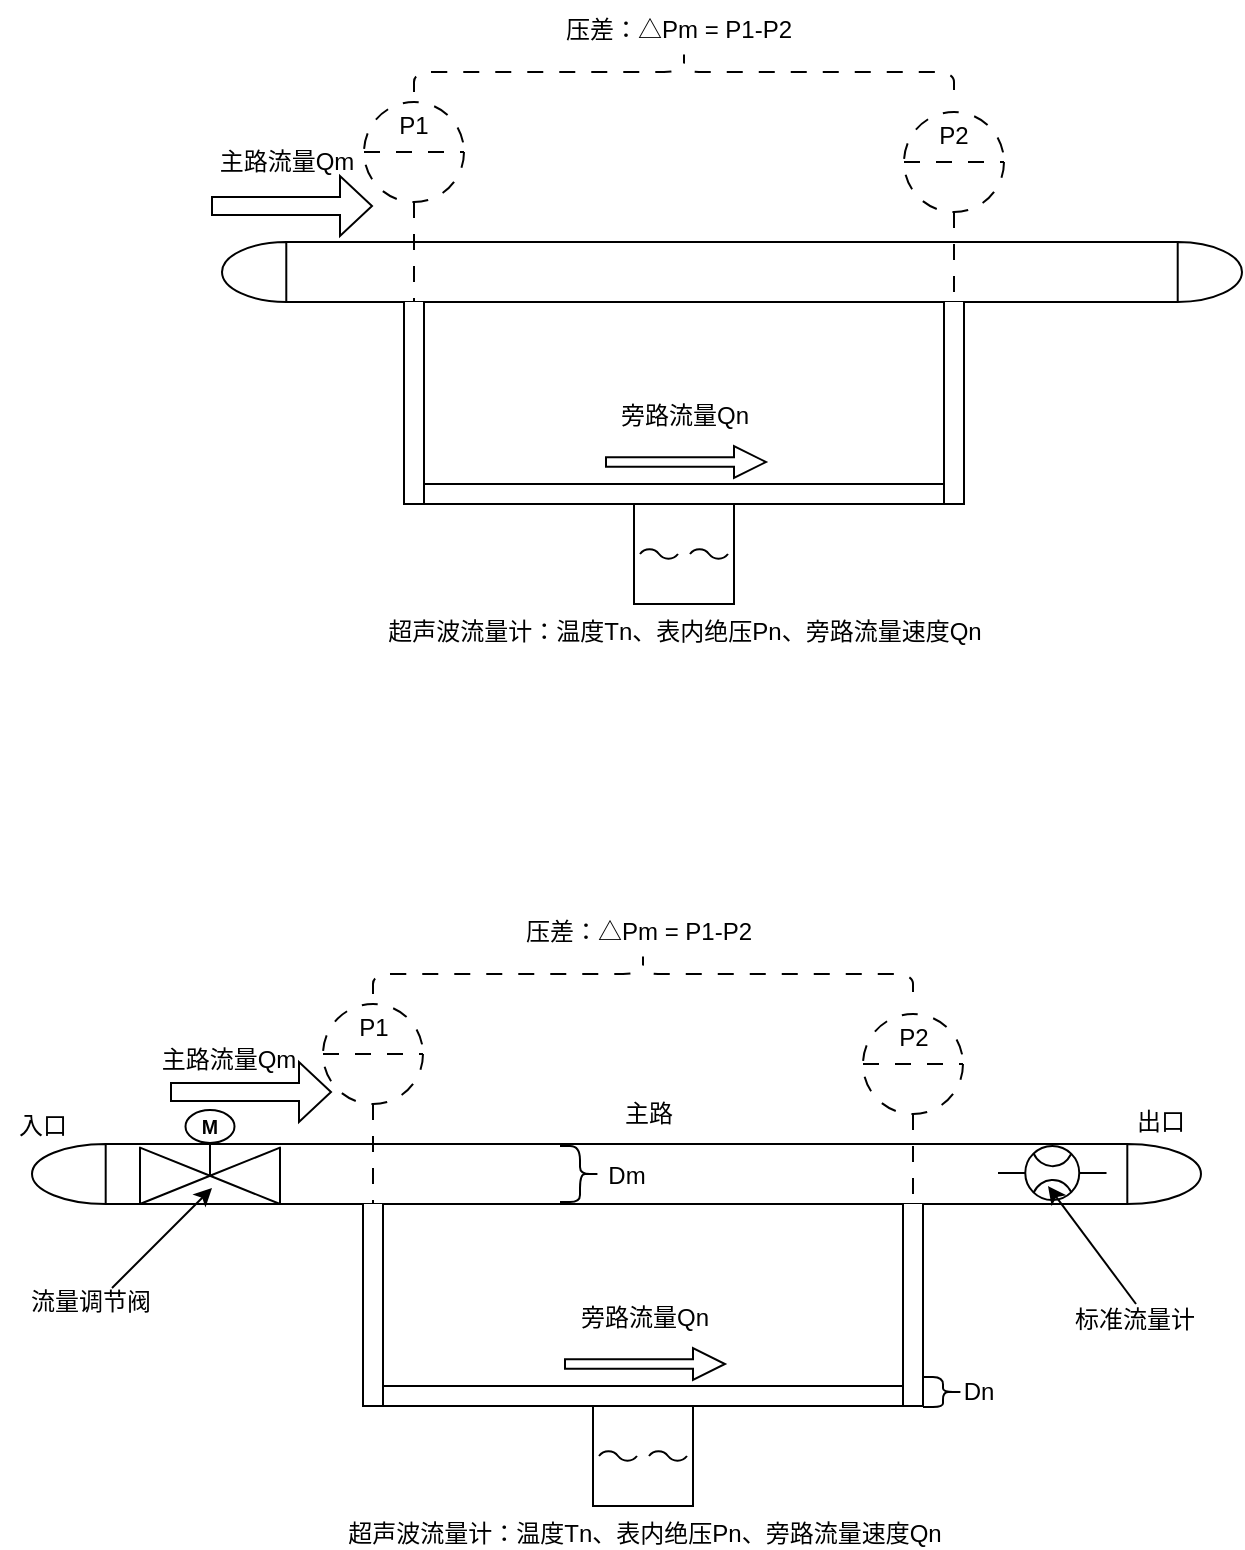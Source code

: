 <mxfile version="26.0.6">
  <diagram name="第 1 页" id="cpeISYIYZUkOvCi9xgJj">
    <mxGraphModel dx="752" dy="524" grid="0" gridSize="10" guides="1" tooltips="1" connect="1" arrows="1" fold="1" page="1" pageScale="1" pageWidth="827" pageHeight="1169" math="0" shadow="0">
      <root>
        <mxCell id="0" />
        <mxCell id="1" parent="0" />
        <mxCell id="qh-8jtC_bbukPa5vGqPG-7" value="" style="shape=mxgraph.pid.vessels.drum_or_condenser;html=1;pointerEvents=1;align=center;verticalLabelPosition=bottom;verticalAlign=top;dashed=0;" vertex="1" parent="1">
          <mxGeometry x="159" y="335" width="510" height="30" as="geometry" />
        </mxCell>
        <mxCell id="qh-8jtC_bbukPa5vGqPG-4" value="" style="html=1;dashed=0;whiteSpace=wrap;shape=partialRectangle;right=0;left=0;" vertex="1" parent="1">
          <mxGeometry x="250" y="456" width="280" height="10" as="geometry" />
        </mxCell>
        <mxCell id="qh-8jtC_bbukPa5vGqPG-1" value="超声波流量计：温度Tn、表内绝压Pn、旁路流量速度Qn" style="verticalLabelPosition=bottom;align=center;outlineConnect=0;dashed=0;html=1;verticalAlign=top;shape=mxgraph.pid.flow_sensors.ultrasonic;" vertex="1" parent="1">
          <mxGeometry x="365" y="466" width="50" height="50" as="geometry" />
        </mxCell>
        <mxCell id="qh-8jtC_bbukPa5vGqPG-2" value="&lt;table cellpadding=&quot;0&quot; cellspacing=&quot;0&quot; style=&quot;font-size:1em;width:100%;height:100%;&quot;&gt;&lt;tbody&gt;&lt;tr&gt;&lt;td align=&quot;center&quot; height=&quot;25&quot;&gt;P1&lt;/td&gt;&lt;/tr&gt;&lt;tr&gt;&lt;td align=&quot;center&quot; height=&quot;25&quot;&gt;&lt;br&gt;&lt;/td&gt;&lt;/tr&gt;&lt;tr&gt;&lt;td align=&quot;center&quot; valign=&quot;bottom&quot;&gt;&lt;/td&gt;&lt;/tr&gt;&lt;/tbody&gt;&lt;/table&gt;" style="html=1;outlineConnect=0;align=center;dashed=1;shape=mxgraph.pid2inst.indicator;mounting=room;overflow=fill;indType=inst;dashPattern=8 8;" vertex="1" parent="1">
          <mxGeometry x="230" y="265" width="50" height="100" as="geometry" />
        </mxCell>
        <mxCell id="qh-8jtC_bbukPa5vGqPG-3" value="&lt;table cellpadding=&quot;0&quot; cellspacing=&quot;0&quot; style=&quot;font-size:1em;width:100%;height:100%;&quot;&gt;&lt;tbody&gt;&lt;tr&gt;&lt;td align=&quot;center&quot; height=&quot;25&quot;&gt;P2&lt;/td&gt;&lt;/tr&gt;&lt;tr&gt;&lt;td align=&quot;center&quot; height=&quot;25&quot;&gt;&lt;br&gt;&lt;/td&gt;&lt;/tr&gt;&lt;tr&gt;&lt;td align=&quot;center&quot; valign=&quot;bottom&quot;&gt;&lt;/td&gt;&lt;/tr&gt;&lt;/tbody&gt;&lt;/table&gt;" style="html=1;outlineConnect=0;align=center;dashed=1;shape=mxgraph.pid2inst.indicator;mounting=room;overflow=fill;indType=inst;dashPattern=8 8;" vertex="1" parent="1">
          <mxGeometry x="500" y="270" width="50" height="100" as="geometry" />
        </mxCell>
        <mxCell id="qh-8jtC_bbukPa5vGqPG-5" value="" style="html=1;dashed=0;whiteSpace=wrap;shape=partialRectangle;right=0;left=0;rotation=-90;" vertex="1" parent="1">
          <mxGeometry x="475" y="410" width="100" height="10" as="geometry" />
        </mxCell>
        <mxCell id="qh-8jtC_bbukPa5vGqPG-8" value="" style="html=1;dashed=0;whiteSpace=wrap;shape=partialRectangle;right=0;left=0;rotation=-90;" vertex="1" parent="1">
          <mxGeometry x="205" y="410" width="100" height="10" as="geometry" />
        </mxCell>
        <mxCell id="qh-8jtC_bbukPa5vGqPG-10" value="" style="shape=singleArrow;whiteSpace=wrap;html=1;" vertex="1" parent="1">
          <mxGeometry x="154" y="302" width="80" height="30" as="geometry" />
        </mxCell>
        <mxCell id="qh-8jtC_bbukPa5vGqPG-12" value="" style="shape=singleArrow;whiteSpace=wrap;html=1;" vertex="1" parent="1">
          <mxGeometry x="351" y="437" width="80" height="16" as="geometry" />
        </mxCell>
        <mxCell id="qh-8jtC_bbukPa5vGqPG-13" value="主路流量Qm" style="text;html=1;align=center;verticalAlign=middle;resizable=0;points=[];autosize=1;strokeColor=none;fillColor=none;" vertex="1" parent="1">
          <mxGeometry x="146" y="280" width="90" height="30" as="geometry" />
        </mxCell>
        <mxCell id="qh-8jtC_bbukPa5vGqPG-14" value="旁路流量Qn" style="text;html=1;align=center;verticalAlign=middle;resizable=0;points=[];autosize=1;strokeColor=none;fillColor=none;" vertex="1" parent="1">
          <mxGeometry x="345" y="407" width="90" height="30" as="geometry" />
        </mxCell>
        <mxCell id="qh-8jtC_bbukPa5vGqPG-15" value="" style="shape=curlyBracket;whiteSpace=wrap;html=1;rounded=1;flipH=1;labelPosition=right;verticalLabelPosition=middle;align=left;verticalAlign=middle;rotation=-90;dashed=1;dashPattern=8 8;" vertex="1" parent="1">
          <mxGeometry x="380" y="115" width="20" height="270" as="geometry" />
        </mxCell>
        <mxCell id="qh-8jtC_bbukPa5vGqPG-17" value="压差：△Pm = P1-P2" style="text;html=1;align=center;verticalAlign=middle;resizable=0;points=[];autosize=1;strokeColor=none;fillColor=none;dashed=1;dashPattern=8 8;" vertex="1" parent="1">
          <mxGeometry x="322" y="214" width="130" height="30" as="geometry" />
        </mxCell>
        <mxCell id="qh-8jtC_bbukPa5vGqPG-18" value="" style="shape=mxgraph.pid.vessels.drum_or_condenser;html=1;pointerEvents=1;align=center;verticalLabelPosition=bottom;verticalAlign=top;dashed=0;" vertex="1" parent="1">
          <mxGeometry x="64" y="786" width="584.5" height="30" as="geometry" />
        </mxCell>
        <mxCell id="qh-8jtC_bbukPa5vGqPG-19" value="" style="html=1;dashed=0;whiteSpace=wrap;shape=partialRectangle;right=0;left=0;" vertex="1" parent="1">
          <mxGeometry x="229.5" y="907" width="280" height="10" as="geometry" />
        </mxCell>
        <mxCell id="qh-8jtC_bbukPa5vGqPG-20" value="超声波流量计：温度Tn、表内绝压Pn、旁路流量速度Qn" style="verticalLabelPosition=bottom;align=center;outlineConnect=0;dashed=0;html=1;verticalAlign=top;shape=mxgraph.pid.flow_sensors.ultrasonic;" vertex="1" parent="1">
          <mxGeometry x="344.5" y="917" width="50" height="50" as="geometry" />
        </mxCell>
        <mxCell id="qh-8jtC_bbukPa5vGqPG-21" value="&lt;table cellpadding=&quot;0&quot; cellspacing=&quot;0&quot; style=&quot;font-size:1em;width:100%;height:100%;&quot;&gt;&lt;tbody&gt;&lt;tr&gt;&lt;td align=&quot;center&quot; height=&quot;25&quot;&gt;P1&lt;/td&gt;&lt;/tr&gt;&lt;tr&gt;&lt;td align=&quot;center&quot; height=&quot;25&quot;&gt;&lt;br&gt;&lt;/td&gt;&lt;/tr&gt;&lt;tr&gt;&lt;td align=&quot;center&quot; valign=&quot;bottom&quot;&gt;&lt;/td&gt;&lt;/tr&gt;&lt;/tbody&gt;&lt;/table&gt;" style="html=1;outlineConnect=0;align=center;dashed=1;shape=mxgraph.pid2inst.indicator;mounting=room;overflow=fill;indType=inst;dashPattern=8 8;" vertex="1" parent="1">
          <mxGeometry x="209.5" y="716" width="50" height="100" as="geometry" />
        </mxCell>
        <mxCell id="qh-8jtC_bbukPa5vGqPG-22" value="&lt;table cellpadding=&quot;0&quot; cellspacing=&quot;0&quot; style=&quot;font-size:1em;width:100%;height:100%;&quot;&gt;&lt;tbody&gt;&lt;tr&gt;&lt;td align=&quot;center&quot; height=&quot;25&quot;&gt;P2&lt;/td&gt;&lt;/tr&gt;&lt;tr&gt;&lt;td align=&quot;center&quot; height=&quot;25&quot;&gt;&lt;br&gt;&lt;/td&gt;&lt;/tr&gt;&lt;tr&gt;&lt;td align=&quot;center&quot; valign=&quot;bottom&quot;&gt;&lt;/td&gt;&lt;/tr&gt;&lt;/tbody&gt;&lt;/table&gt;" style="html=1;outlineConnect=0;align=center;dashed=1;shape=mxgraph.pid2inst.indicator;mounting=room;overflow=fill;indType=inst;dashPattern=8 8;" vertex="1" parent="1">
          <mxGeometry x="479.5" y="721" width="50" height="100" as="geometry" />
        </mxCell>
        <mxCell id="qh-8jtC_bbukPa5vGqPG-23" value="" style="html=1;dashed=0;whiteSpace=wrap;shape=partialRectangle;right=0;left=0;rotation=-90;" vertex="1" parent="1">
          <mxGeometry x="454.5" y="861" width="100" height="10" as="geometry" />
        </mxCell>
        <mxCell id="qh-8jtC_bbukPa5vGqPG-24" value="" style="html=1;dashed=0;whiteSpace=wrap;shape=partialRectangle;right=0;left=0;rotation=-90;" vertex="1" parent="1">
          <mxGeometry x="184.5" y="861" width="100" height="10" as="geometry" />
        </mxCell>
        <mxCell id="qh-8jtC_bbukPa5vGqPG-25" value="" style="shape=singleArrow;whiteSpace=wrap;html=1;" vertex="1" parent="1">
          <mxGeometry x="133.5" y="745" width="80" height="30" as="geometry" />
        </mxCell>
        <mxCell id="qh-8jtC_bbukPa5vGqPG-26" value="" style="shape=singleArrow;whiteSpace=wrap;html=1;" vertex="1" parent="1">
          <mxGeometry x="330.5" y="888" width="80" height="16" as="geometry" />
        </mxCell>
        <mxCell id="qh-8jtC_bbukPa5vGqPG-27" value="主路流量Qm" style="text;html=1;align=center;verticalAlign=middle;resizable=0;points=[];autosize=1;strokeColor=none;fillColor=none;" vertex="1" parent="1">
          <mxGeometry x="116.5" y="729" width="90" height="30" as="geometry" />
        </mxCell>
        <mxCell id="qh-8jtC_bbukPa5vGqPG-28" value="旁路流量Qn" style="text;html=1;align=center;verticalAlign=middle;resizable=0;points=[];autosize=1;strokeColor=none;fillColor=none;" vertex="1" parent="1">
          <mxGeometry x="324.5" y="858" width="90" height="30" as="geometry" />
        </mxCell>
        <mxCell id="qh-8jtC_bbukPa5vGqPG-29" value="" style="shape=curlyBracket;whiteSpace=wrap;html=1;rounded=1;flipH=1;labelPosition=right;verticalLabelPosition=middle;align=left;verticalAlign=middle;rotation=-90;dashed=1;dashPattern=8 8;" vertex="1" parent="1">
          <mxGeometry x="359.5" y="566" width="20" height="270" as="geometry" />
        </mxCell>
        <mxCell id="qh-8jtC_bbukPa5vGqPG-30" value="压差：△Pm = P1-P2" style="text;html=1;align=center;verticalAlign=middle;resizable=0;points=[];autosize=1;strokeColor=none;fillColor=none;dashed=1;dashPattern=8 8;" vertex="1" parent="1">
          <mxGeometry x="301.5" y="665" width="130" height="30" as="geometry" />
        </mxCell>
        <mxCell id="qh-8jtC_bbukPa5vGqPG-33" value="" style="verticalLabelPosition=bottom;align=center;html=1;verticalAlign=top;pointerEvents=1;dashed=0;shape=mxgraph.pid2valves.valve;valveType=gate;actuator=motor;direction=east;" vertex="1" parent="1">
          <mxGeometry x="118" y="769" width="70" height="47" as="geometry" />
        </mxCell>
        <mxCell id="qh-8jtC_bbukPa5vGqPG-34" value="入口" style="text;html=1;align=center;verticalAlign=middle;resizable=0;points=[];autosize=1;strokeColor=none;fillColor=none;" vertex="1" parent="1">
          <mxGeometry x="48" y="764" width="42" height="26" as="geometry" />
        </mxCell>
        <mxCell id="qh-8jtC_bbukPa5vGqPG-35" value="出口" style="text;html=1;align=center;verticalAlign=middle;resizable=0;points=[];autosize=1;strokeColor=none;fillColor=none;" vertex="1" parent="1">
          <mxGeometry x="607" y="762" width="42" height="26" as="geometry" />
        </mxCell>
        <mxCell id="qh-8jtC_bbukPa5vGqPG-36" value="主路" style="text;html=1;align=center;verticalAlign=middle;resizable=0;points=[];autosize=1;strokeColor=none;fillColor=none;" vertex="1" parent="1">
          <mxGeometry x="351" y="758" width="42" height="26" as="geometry" />
        </mxCell>
        <mxCell id="qh-8jtC_bbukPa5vGqPG-39" value="" style="verticalLabelPosition=bottom;aspect=fixed;html=1;verticalAlign=top;fillColor=strokeColor;align=center;outlineConnect=0;shape=mxgraph.fluid_power.x11910;points=[[0.5,0,0],[0.5,1,0]];direction=south;" vertex="1" parent="1">
          <mxGeometry x="547" y="787" width="54.26" height="27" as="geometry" />
        </mxCell>
        <mxCell id="qh-8jtC_bbukPa5vGqPG-41" value="" style="endArrow=classic;html=1;rounded=0;" edge="1" parent="1">
          <mxGeometry width="50" height="50" relative="1" as="geometry">
            <mxPoint x="104" y="858" as="sourcePoint" />
            <mxPoint x="154" y="808" as="targetPoint" />
          </mxGeometry>
        </mxCell>
        <mxCell id="qh-8jtC_bbukPa5vGqPG-42" value="流量调节阀" style="text;html=1;align=center;verticalAlign=middle;resizable=0;points=[];autosize=1;strokeColor=none;fillColor=none;" vertex="1" parent="1">
          <mxGeometry x="54" y="852" width="78" height="26" as="geometry" />
        </mxCell>
        <mxCell id="qh-8jtC_bbukPa5vGqPG-43" value="" style="endArrow=classic;html=1;rounded=0;" edge="1" parent="1">
          <mxGeometry width="50" height="50" relative="1" as="geometry">
            <mxPoint x="616" y="866" as="sourcePoint" />
            <mxPoint x="572" y="807" as="targetPoint" />
          </mxGeometry>
        </mxCell>
        <mxCell id="qh-8jtC_bbukPa5vGqPG-44" value="标准流量计" style="text;html=1;align=center;verticalAlign=middle;resizable=0;points=[];autosize=1;strokeColor=none;fillColor=none;" vertex="1" parent="1">
          <mxGeometry x="576" y="861" width="78" height="26" as="geometry" />
        </mxCell>
        <mxCell id="qh-8jtC_bbukPa5vGqPG-45" value="" style="shape=curlyBracket;whiteSpace=wrap;html=1;rounded=1;flipH=1;labelPosition=right;verticalLabelPosition=middle;align=left;verticalAlign=middle;" vertex="1" parent="1">
          <mxGeometry x="328" y="787" width="20" height="28" as="geometry" />
        </mxCell>
        <mxCell id="qh-8jtC_bbukPa5vGqPG-46" value="Dm" style="text;html=1;align=center;verticalAlign=middle;resizable=0;points=[];autosize=1;strokeColor=none;fillColor=none;" vertex="1" parent="1">
          <mxGeometry x="342.5" y="789" width="37" height="26" as="geometry" />
        </mxCell>
        <mxCell id="qh-8jtC_bbukPa5vGqPG-47" value="" style="shape=curlyBracket;whiteSpace=wrap;html=1;rounded=1;flipH=1;labelPosition=right;verticalLabelPosition=middle;align=left;verticalAlign=middle;direction=east;size=0.5;" vertex="1" parent="1">
          <mxGeometry x="509.5" y="902.5" width="20" height="15" as="geometry" />
        </mxCell>
        <mxCell id="qh-8jtC_bbukPa5vGqPG-49" value="Dn" style="text;html=1;align=center;verticalAlign=middle;resizable=0;points=[];autosize=1;strokeColor=none;fillColor=none;" vertex="1" parent="1">
          <mxGeometry x="520" y="897" width="33" height="26" as="geometry" />
        </mxCell>
      </root>
    </mxGraphModel>
  </diagram>
</mxfile>
